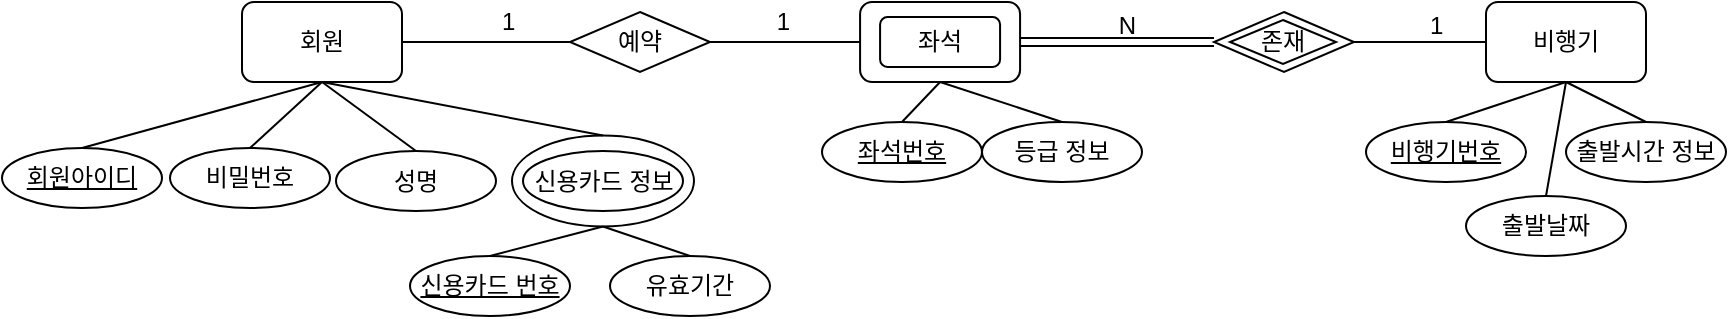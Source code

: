 <mxfile version="20.0.1" type="github">
  <diagram id="R2lEEEUBdFMjLlhIrx00" name="Page-1">
    <mxGraphModel dx="1422" dy="762" grid="1" gridSize="10" guides="1" tooltips="1" connect="1" arrows="1" fold="1" page="1" pageScale="1" pageWidth="850" pageHeight="1100" math="0" shadow="0" extFonts="Permanent Marker^https://fonts.googleapis.com/css?family=Permanent+Marker">
      <root>
        <mxCell id="0" />
        <mxCell id="1" parent="0" />
        <mxCell id="AYfZdi-WlGziGCiwb_5d-3" value="회원" style="rounded=1;whiteSpace=wrap;html=1;" parent="1" vertex="1">
          <mxGeometry x="135" y="50" width="80" height="40" as="geometry" />
        </mxCell>
        <mxCell id="AYfZdi-WlGziGCiwb_5d-4" value="&lt;u&gt;회원아이디&lt;/u&gt;" style="ellipse;whiteSpace=wrap;html=1;" parent="1" vertex="1">
          <mxGeometry x="15" y="123" width="80" height="30" as="geometry" />
        </mxCell>
        <mxCell id="AYfZdi-WlGziGCiwb_5d-6" value="성명" style="ellipse;whiteSpace=wrap;html=1;" parent="1" vertex="1">
          <mxGeometry x="182" y="124.5" width="80" height="30" as="geometry" />
        </mxCell>
        <mxCell id="AYfZdi-WlGziGCiwb_5d-15" value="&lt;u&gt;신용카드 번호&lt;/u&gt;" style="ellipse;whiteSpace=wrap;html=1;" parent="1" vertex="1">
          <mxGeometry x="219" y="177" width="80" height="30" as="geometry" />
        </mxCell>
        <mxCell id="AYfZdi-WlGziGCiwb_5d-21" value="유효기간" style="ellipse;whiteSpace=wrap;html=1;" parent="1" vertex="1">
          <mxGeometry x="319" y="177" width="80" height="30" as="geometry" />
        </mxCell>
        <mxCell id="AYfZdi-WlGziGCiwb_5d-23" value="비행기" style="rounded=1;whiteSpace=wrap;html=1;" parent="1" vertex="1">
          <mxGeometry x="757" y="50" width="80" height="40" as="geometry" />
        </mxCell>
        <mxCell id="AYfZdi-WlGziGCiwb_5d-24" value="&lt;u&gt;비행기번호&lt;/u&gt;" style="ellipse;whiteSpace=wrap;html=1;" parent="1" vertex="1">
          <mxGeometry x="697" y="110" width="80" height="30" as="geometry" />
        </mxCell>
        <mxCell id="AYfZdi-WlGziGCiwb_5d-26" value="출발날짜" style="ellipse;whiteSpace=wrap;html=1;" parent="1" vertex="1">
          <mxGeometry x="747" y="147" width="80" height="30" as="geometry" />
        </mxCell>
        <mxCell id="AYfZdi-WlGziGCiwb_5d-33" value="좌석" style="rounded=1;whiteSpace=wrap;html=1;" parent="1" vertex="1">
          <mxGeometry x="444.04" y="50" width="80" height="40" as="geometry" />
        </mxCell>
        <mxCell id="AYfZdi-WlGziGCiwb_5d-34" value="&lt;u&gt;좌석번호&lt;/u&gt;" style="ellipse;whiteSpace=wrap;html=1;" parent="1" vertex="1">
          <mxGeometry x="425.0" y="110" width="80" height="30" as="geometry" />
        </mxCell>
        <mxCell id="AYfZdi-WlGziGCiwb_5d-36" value="등급 정보" style="ellipse;whiteSpace=wrap;html=1;" parent="1" vertex="1">
          <mxGeometry x="505.0" y="110" width="80" height="30" as="geometry" />
        </mxCell>
        <mxCell id="AYfZdi-WlGziGCiwb_5d-37" value="좌석" style="rounded=1;whiteSpace=wrap;html=1;" parent="1" vertex="1">
          <mxGeometry x="454.04" y="57.5" width="60" height="25" as="geometry" />
        </mxCell>
        <mxCell id="AYfZdi-WlGziGCiwb_5d-50" value="" style="shape=link;html=1;rounded=0;exitX=0;exitY=0.5;exitDx=0;exitDy=0;startArrow=none;entryX=1;entryY=0.5;entryDx=0;entryDy=0;" parent="1" source="AYfZdi-WlGziGCiwb_5d-39" target="AYfZdi-WlGziGCiwb_5d-33" edge="1">
          <mxGeometry relative="1" as="geometry">
            <mxPoint x="169" y="-32" as="sourcePoint" />
            <mxPoint x="639" y="-20" as="targetPoint" />
          </mxGeometry>
        </mxCell>
        <mxCell id="AYfZdi-WlGziGCiwb_5d-52" value="N" style="resizable=0;html=1;align=right;verticalAlign=bottom;" parent="AYfZdi-WlGziGCiwb_5d-50" connectable="0" vertex="1">
          <mxGeometry x="1" relative="1" as="geometry">
            <mxPoint x="58" as="offset" />
          </mxGeometry>
        </mxCell>
        <mxCell id="AYfZdi-WlGziGCiwb_5d-39" value="존재" style="rhombus;whiteSpace=wrap;html=1;" parent="1" vertex="1">
          <mxGeometry x="621" y="55" width="70" height="30" as="geometry" />
        </mxCell>
        <mxCell id="AYfZdi-WlGziGCiwb_5d-65" value="" style="endArrow=none;html=1;rounded=0;entryX=1;entryY=0.5;entryDx=0;entryDy=0;exitX=0;exitY=0.5;exitDx=0;exitDy=0;" parent="1" source="AYfZdi-WlGziGCiwb_5d-23" target="AYfZdi-WlGziGCiwb_5d-39" edge="1">
          <mxGeometry relative="1" as="geometry">
            <mxPoint x="551" y="-50" as="sourcePoint" />
            <mxPoint x="281" y="-200" as="targetPoint" />
          </mxGeometry>
        </mxCell>
        <mxCell id="AYfZdi-WlGziGCiwb_5d-66" value="1" style="resizable=0;html=1;align=left;verticalAlign=bottom;" parent="AYfZdi-WlGziGCiwb_5d-65" connectable="0" vertex="1">
          <mxGeometry x="-1" relative="1" as="geometry">
            <mxPoint x="-30" as="offset" />
          </mxGeometry>
        </mxCell>
        <mxCell id="AYfZdi-WlGziGCiwb_5d-68" value="" style="endArrow=none;html=1;rounded=0;exitX=1;exitY=0.5;exitDx=0;exitDy=0;entryX=0;entryY=0.5;entryDx=0;entryDy=0;startArrow=none;" parent="1" source="AYfZdi-WlGziGCiwb_5d-38" target="AYfZdi-WlGziGCiwb_5d-33" edge="1">
          <mxGeometry relative="1" as="geometry">
            <mxPoint x="434.04" y="185" as="sourcePoint" />
            <mxPoint x="834.04" y="-137" as="targetPoint" />
          </mxGeometry>
        </mxCell>
        <mxCell id="AYfZdi-WlGziGCiwb_5d-70" value="1" style="resizable=0;html=1;align=right;verticalAlign=bottom;" parent="AYfZdi-WlGziGCiwb_5d-68" connectable="0" vertex="1">
          <mxGeometry x="1" relative="1" as="geometry">
            <mxPoint x="-35" y="-2" as="offset" />
          </mxGeometry>
        </mxCell>
        <mxCell id="AYfZdi-WlGziGCiwb_5d-38" value="예약" style="rhombus;whiteSpace=wrap;html=1;" parent="1" vertex="1">
          <mxGeometry x="299" y="55" width="70" height="30" as="geometry" />
        </mxCell>
        <mxCell id="AYfZdi-WlGziGCiwb_5d-71" value="" style="endArrow=none;html=1;rounded=0;exitX=1;exitY=0.5;exitDx=0;exitDy=0;entryX=0;entryY=0.5;entryDx=0;entryDy=0;" parent="1" source="AYfZdi-WlGziGCiwb_5d-3" target="AYfZdi-WlGziGCiwb_5d-38" edge="1">
          <mxGeometry relative="1" as="geometry">
            <mxPoint x="579" y="180" as="sourcePoint" />
            <mxPoint x="579" y="80" as="targetPoint" />
          </mxGeometry>
        </mxCell>
        <mxCell id="AYfZdi-WlGziGCiwb_5d-72" value="1" style="resizable=0;html=1;align=left;verticalAlign=bottom;" parent="AYfZdi-WlGziGCiwb_5d-71" connectable="0" vertex="1">
          <mxGeometry x="-1" relative="1" as="geometry">
            <mxPoint x="48" y="-2" as="offset" />
          </mxGeometry>
        </mxCell>
        <mxCell id="AYfZdi-WlGziGCiwb_5d-74" value="" style="endArrow=none;html=1;rounded=0;exitX=0.5;exitY=0;exitDx=0;exitDy=0;entryX=0.5;entryY=1;entryDx=0;entryDy=0;" parent="1" source="AYfZdi-WlGziGCiwb_5d-5" target="AYfZdi-WlGziGCiwb_5d-3" edge="1">
          <mxGeometry relative="1" as="geometry">
            <mxPoint x="105" y="-60" as="sourcePoint" />
            <mxPoint x="265" y="-60" as="targetPoint" />
          </mxGeometry>
        </mxCell>
        <mxCell id="AYfZdi-WlGziGCiwb_5d-75" value="" style="endArrow=none;html=1;rounded=0;exitX=0.5;exitY=0;exitDx=0;exitDy=0;entryX=0.5;entryY=1;entryDx=0;entryDy=0;" parent="1" source="AYfZdi-WlGziGCiwb_5d-4" target="AYfZdi-WlGziGCiwb_5d-3" edge="1">
          <mxGeometry relative="1" as="geometry">
            <mxPoint x="145" y="130" as="sourcePoint" />
            <mxPoint x="185" y="100" as="targetPoint" />
          </mxGeometry>
        </mxCell>
        <mxCell id="AYfZdi-WlGziGCiwb_5d-5" value="비밀번호&lt;span style=&quot;color: rgba(0, 0, 0, 0); font-family: monospace; font-size: 0px; text-align: start;&quot;&gt;%3CmxGraphModel%3E%3Croot%3E%3CmxCell%20id%3D%220%22%2F%3E%3CmxCell%20id%3D%221%22%20parent%3D%220%22%2F%3E%3CmxCell%20id%3D%222%22%20value%3D%22%ED%9A%8C%EC%9B%90%EC%95%84%EC%9D%B4%EB%94%94%22%20style%3D%22ellipse%3BwhiteSpace%3Dwrap%3Bhtml%3D1%3B%22%20vertex%3D%221%22%20parent%3D%221%22%3E%3CmxGeometry%20x%3D%22260%22%20y%3D%22250%22%20width%3D%2280%22%20height%3D%2230%22%20as%3D%22geometry%22%2F%3E%3C%2FmxCell%3E%3C%2Froot%3E%3C%2FmxGraphModel%3E&lt;/span&gt;" style="ellipse;whiteSpace=wrap;html=1;" parent="1" vertex="1">
          <mxGeometry x="99" y="123" width="80" height="30" as="geometry" />
        </mxCell>
        <mxCell id="AYfZdi-WlGziGCiwb_5d-77" value="" style="endArrow=none;html=1;rounded=0;exitX=0.5;exitY=1;exitDx=0;exitDy=0;entryX=0.5;entryY=0;entryDx=0;entryDy=0;" parent="1" source="AYfZdi-WlGziGCiwb_5d-3" target="AYfZdi-WlGziGCiwb_5d-6" edge="1">
          <mxGeometry relative="1" as="geometry">
            <mxPoint x="165" y="150" as="sourcePoint" />
            <mxPoint x="205" y="120" as="targetPoint" />
          </mxGeometry>
        </mxCell>
        <mxCell id="AYfZdi-WlGziGCiwb_5d-78" value="" style="endArrow=none;html=1;rounded=0;exitX=0.5;exitY=1;exitDx=0;exitDy=0;entryX=0.5;entryY=0;entryDx=0;entryDy=0;" parent="1" source="AYfZdi-WlGziGCiwb_5d-33" target="AYfZdi-WlGziGCiwb_5d-34" edge="1">
          <mxGeometry relative="1" as="geometry">
            <mxPoint x="514.04" y="393" as="sourcePoint" />
            <mxPoint x="554.04" y="363" as="targetPoint" />
          </mxGeometry>
        </mxCell>
        <mxCell id="AYfZdi-WlGziGCiwb_5d-79" value="" style="endArrow=none;html=1;rounded=0;exitX=0.5;exitY=1;exitDx=0;exitDy=0;entryX=0.5;entryY=0;entryDx=0;entryDy=0;" parent="1" source="AYfZdi-WlGziGCiwb_5d-33" target="AYfZdi-WlGziGCiwb_5d-36" edge="1">
          <mxGeometry relative="1" as="geometry">
            <mxPoint x="524.04" y="123" as="sourcePoint" />
            <mxPoint x="464.04" y="63" as="targetPoint" />
          </mxGeometry>
        </mxCell>
        <mxCell id="AYfZdi-WlGziGCiwb_5d-83" value="" style="endArrow=none;html=1;rounded=0;exitX=0.5;exitY=1;exitDx=0;exitDy=0;entryX=0.5;entryY=0;entryDx=0;entryDy=0;" parent="1" source="AYfZdi-WlGziGCiwb_5d-23" target="AYfZdi-WlGziGCiwb_5d-24" edge="1">
          <mxGeometry relative="1" as="geometry">
            <mxPoint x="827" y="137" as="sourcePoint" />
            <mxPoint x="987" y="137" as="targetPoint" />
          </mxGeometry>
        </mxCell>
        <mxCell id="AYfZdi-WlGziGCiwb_5d-84" value="" style="endArrow=none;html=1;rounded=0;exitX=0.5;exitY=1;exitDx=0;exitDy=0;entryX=0.5;entryY=0;entryDx=0;entryDy=0;" parent="1" source="AYfZdi-WlGziGCiwb_5d-23" target="AYfZdi-WlGziGCiwb_5d-26" edge="1">
          <mxGeometry relative="1" as="geometry">
            <mxPoint x="807" y="100" as="sourcePoint" />
            <mxPoint x="797" y="150" as="targetPoint" />
          </mxGeometry>
        </mxCell>
        <mxCell id="AYfZdi-WlGziGCiwb_5d-85" value="" style="endArrow=none;html=1;rounded=0;exitX=0.5;exitY=1;exitDx=0;exitDy=0;entryX=0.5;entryY=0;entryDx=0;entryDy=0;" parent="1" source="AYfZdi-WlGziGCiwb_5d-23" target="AYfZdi-WlGziGCiwb_5d-25" edge="1">
          <mxGeometry relative="1" as="geometry">
            <mxPoint x="807" y="100" as="sourcePoint" />
            <mxPoint x="827" y="200" as="targetPoint" />
          </mxGeometry>
        </mxCell>
        <mxCell id="AYfZdi-WlGziGCiwb_5d-25" value="출발시간 정보" style="ellipse;whiteSpace=wrap;html=1;" parent="1" vertex="1">
          <mxGeometry x="797" y="110" width="80" height="30" as="geometry" />
        </mxCell>
        <mxCell id="5DNHloSlSrVb3Iocgoe0-5" value="존재" style="rhombus;whiteSpace=wrap;html=1;" vertex="1" parent="1">
          <mxGeometry x="629" y="59" width="53" height="22" as="geometry" />
        </mxCell>
        <mxCell id="5DNHloSlSrVb3Iocgoe0-6" value="신용카드 정보" style="ellipse;whiteSpace=wrap;html=1;" vertex="1" parent="1">
          <mxGeometry x="270" y="116.75" width="91" height="45.5" as="geometry" />
        </mxCell>
        <mxCell id="5DNHloSlSrVb3Iocgoe0-4" value="신용카드 정보" style="ellipse;whiteSpace=wrap;html=1;" vertex="1" parent="1">
          <mxGeometry x="275.5" y="124.5" width="80" height="30" as="geometry" />
        </mxCell>
        <mxCell id="5DNHloSlSrVb3Iocgoe0-7" value="" style="endArrow=none;html=1;rounded=0;exitX=0.5;exitY=1;exitDx=0;exitDy=0;entryX=0.5;entryY=0;entryDx=0;entryDy=0;" edge="1" parent="1" source="AYfZdi-WlGziGCiwb_5d-3" target="5DNHloSlSrVb3Iocgoe0-6">
          <mxGeometry width="50" height="50" relative="1" as="geometry">
            <mxPoint x="550" y="300" as="sourcePoint" />
            <mxPoint x="600" y="250" as="targetPoint" />
          </mxGeometry>
        </mxCell>
        <mxCell id="5DNHloSlSrVb3Iocgoe0-8" value="" style="endArrow=none;html=1;rounded=0;exitX=0.5;exitY=0;exitDx=0;exitDy=0;entryX=0.5;entryY=1;entryDx=0;entryDy=0;" edge="1" parent="1" source="AYfZdi-WlGziGCiwb_5d-15" target="5DNHloSlSrVb3Iocgoe0-6">
          <mxGeometry width="50" height="50" relative="1" as="geometry">
            <mxPoint x="550" y="300" as="sourcePoint" />
            <mxPoint x="600" y="250" as="targetPoint" />
          </mxGeometry>
        </mxCell>
        <mxCell id="5DNHloSlSrVb3Iocgoe0-9" value="" style="endArrow=none;html=1;rounded=0;entryX=0.5;entryY=0;entryDx=0;entryDy=0;exitX=0.5;exitY=1;exitDx=0;exitDy=0;" edge="1" parent="1" source="5DNHloSlSrVb3Iocgoe0-6" target="AYfZdi-WlGziGCiwb_5d-21">
          <mxGeometry width="50" height="50" relative="1" as="geometry">
            <mxPoint x="320" y="260" as="sourcePoint" />
            <mxPoint x="600" y="250" as="targetPoint" />
          </mxGeometry>
        </mxCell>
      </root>
    </mxGraphModel>
  </diagram>
</mxfile>
